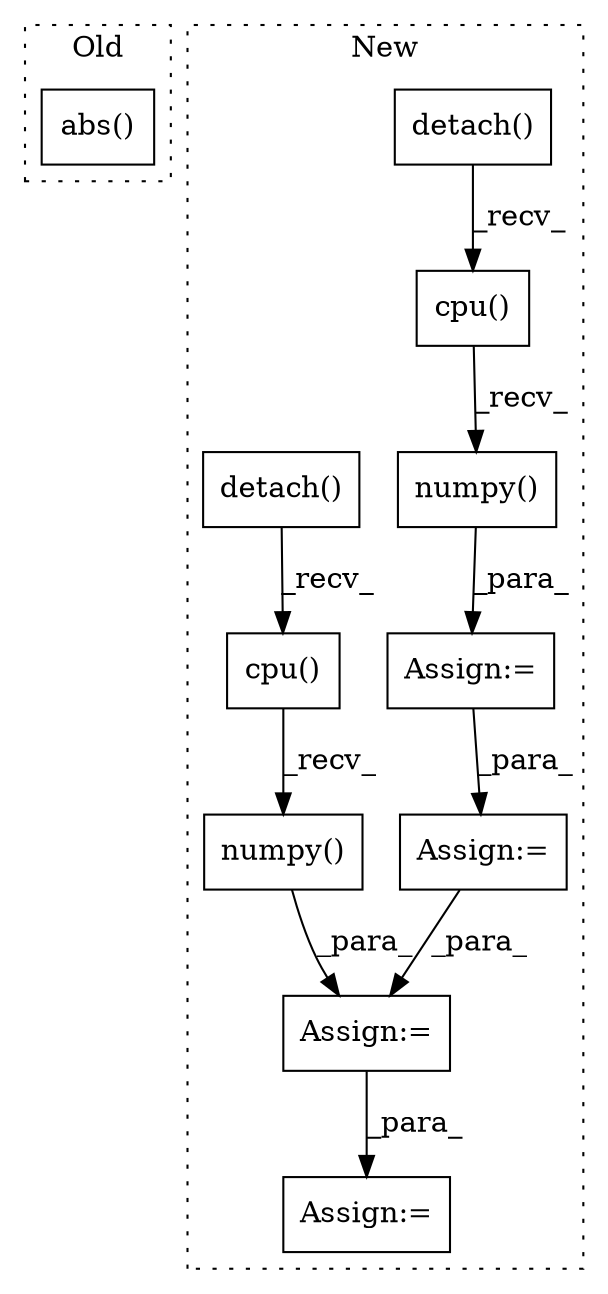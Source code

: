 digraph G {
subgraph cluster0 {
1 [label="abs()" a="75" s="8819,8860" l="10,1" shape="box"];
label = "Old";
style="dotted";
}
subgraph cluster1 {
2 [label="cpu()" a="75" s="8656" l="29" shape="box"];
3 [label="detach()" a="75" s="8656" l="23" shape="box"];
4 [label="numpy()" a="75" s="8656" l="37" shape="box"];
5 [label="Assign:=" a="68" s="8920" l="3" shape="box"];
6 [label="cpu()" a="75" s="8587" l="29" shape="box"];
7 [label="detach()" a="75" s="8587" l="23" shape="box"];
8 [label="numpy()" a="75" s="8587" l="37" shape="box"];
9 [label="Assign:=" a="68" s="8843" l="3" shape="box"];
10 [label="Assign:=" a="68" s="8790" l="3" shape="box"];
11 [label="Assign:=" a="68" s="8653" l="3" shape="box"];
label = "New";
style="dotted";
}
2 -> 4 [label="_recv_"];
3 -> 2 [label="_recv_"];
4 -> 11 [label="_para_"];
6 -> 8 [label="_recv_"];
7 -> 6 [label="_recv_"];
8 -> 9 [label="_para_"];
9 -> 5 [label="_para_"];
10 -> 9 [label="_para_"];
11 -> 10 [label="_para_"];
}